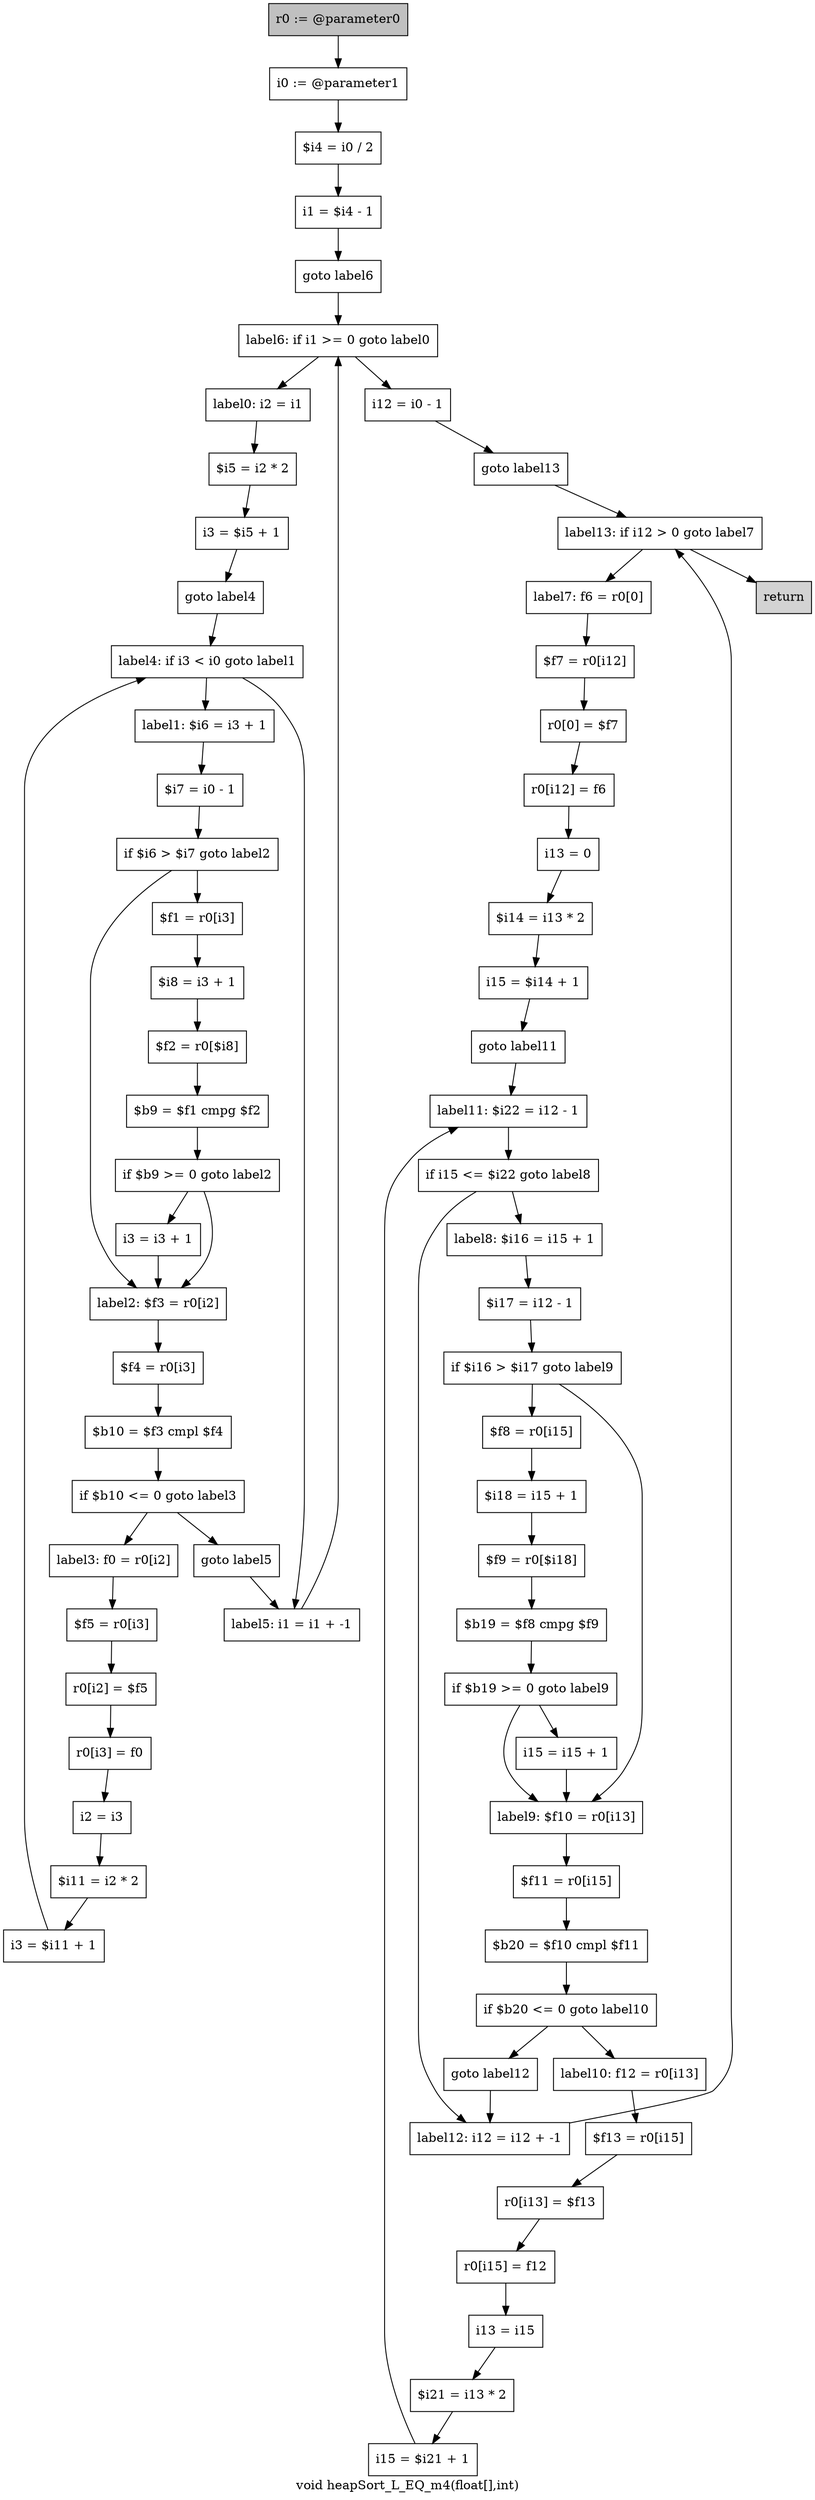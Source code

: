 digraph "void heapSort_L_EQ_m4(float[],int)" {
    label="void heapSort_L_EQ_m4(float[],int)";
    node [shape=box];
    "0" [style=filled,fillcolor=gray,label="r0 := @parameter0",];
    "1" [label="i0 := @parameter1",];
    "0"->"1";
    "2" [label="$i4 = i0 / 2",];
    "1"->"2";
    "3" [label="i1 = $i4 - 1",];
    "2"->"3";
    "4" [label="goto label6",];
    "3"->"4";
    "32" [label="label6: if i1 >= 0 goto label0",];
    "4"->"32";
    "5" [label="label0: i2 = i1",];
    "6" [label="$i5 = i2 * 2",];
    "5"->"6";
    "7" [label="i3 = $i5 + 1",];
    "6"->"7";
    "8" [label="goto label4",];
    "7"->"8";
    "30" [label="label4: if i3 < i0 goto label1",];
    "8"->"30";
    "9" [label="label1: $i6 = i3 + 1",];
    "10" [label="$i7 = i0 - 1",];
    "9"->"10";
    "11" [label="if $i6 > $i7 goto label2",];
    "10"->"11";
    "12" [label="$f1 = r0[i3]",];
    "11"->"12";
    "18" [label="label2: $f3 = r0[i2]",];
    "11"->"18";
    "13" [label="$i8 = i3 + 1",];
    "12"->"13";
    "14" [label="$f2 = r0[$i8]",];
    "13"->"14";
    "15" [label="$b9 = $f1 cmpg $f2",];
    "14"->"15";
    "16" [label="if $b9 >= 0 goto label2",];
    "15"->"16";
    "17" [label="i3 = i3 + 1",];
    "16"->"17";
    "16"->"18";
    "17"->"18";
    "19" [label="$f4 = r0[i3]",];
    "18"->"19";
    "20" [label="$b10 = $f3 cmpl $f4",];
    "19"->"20";
    "21" [label="if $b10 <= 0 goto label3",];
    "20"->"21";
    "22" [label="goto label5",];
    "21"->"22";
    "23" [label="label3: f0 = r0[i2]",];
    "21"->"23";
    "31" [label="label5: i1 = i1 + -1",];
    "22"->"31";
    "24" [label="$f5 = r0[i3]",];
    "23"->"24";
    "25" [label="r0[i2] = $f5",];
    "24"->"25";
    "26" [label="r0[i3] = f0",];
    "25"->"26";
    "27" [label="i2 = i3",];
    "26"->"27";
    "28" [label="$i11 = i2 * 2",];
    "27"->"28";
    "29" [label="i3 = $i11 + 1",];
    "28"->"29";
    "29"->"30";
    "30"->"9";
    "30"->"31";
    "31"->"32";
    "32"->"5";
    "33" [label="i12 = i0 - 1",];
    "32"->"33";
    "34" [label="goto label13",];
    "33"->"34";
    "67" [label="label13: if i12 > 0 goto label7",];
    "34"->"67";
    "35" [label="label7: f6 = r0[0]",];
    "36" [label="$f7 = r0[i12]",];
    "35"->"36";
    "37" [label="r0[0] = $f7",];
    "36"->"37";
    "38" [label="r0[i12] = f6",];
    "37"->"38";
    "39" [label="i13 = 0",];
    "38"->"39";
    "40" [label="$i14 = i13 * 2",];
    "39"->"40";
    "41" [label="i15 = $i14 + 1",];
    "40"->"41";
    "42" [label="goto label11",];
    "41"->"42";
    "64" [label="label11: $i22 = i12 - 1",];
    "42"->"64";
    "43" [label="label8: $i16 = i15 + 1",];
    "44" [label="$i17 = i12 - 1",];
    "43"->"44";
    "45" [label="if $i16 > $i17 goto label9",];
    "44"->"45";
    "46" [label="$f8 = r0[i15]",];
    "45"->"46";
    "52" [label="label9: $f10 = r0[i13]",];
    "45"->"52";
    "47" [label="$i18 = i15 + 1",];
    "46"->"47";
    "48" [label="$f9 = r0[$i18]",];
    "47"->"48";
    "49" [label="$b19 = $f8 cmpg $f9",];
    "48"->"49";
    "50" [label="if $b19 >= 0 goto label9",];
    "49"->"50";
    "51" [label="i15 = i15 + 1",];
    "50"->"51";
    "50"->"52";
    "51"->"52";
    "53" [label="$f11 = r0[i15]",];
    "52"->"53";
    "54" [label="$b20 = $f10 cmpl $f11",];
    "53"->"54";
    "55" [label="if $b20 <= 0 goto label10",];
    "54"->"55";
    "56" [label="goto label12",];
    "55"->"56";
    "57" [label="label10: f12 = r0[i13]",];
    "55"->"57";
    "66" [label="label12: i12 = i12 + -1",];
    "56"->"66";
    "58" [label="$f13 = r0[i15]",];
    "57"->"58";
    "59" [label="r0[i13] = $f13",];
    "58"->"59";
    "60" [label="r0[i15] = f12",];
    "59"->"60";
    "61" [label="i13 = i15",];
    "60"->"61";
    "62" [label="$i21 = i13 * 2",];
    "61"->"62";
    "63" [label="i15 = $i21 + 1",];
    "62"->"63";
    "63"->"64";
    "65" [label="if i15 <= $i22 goto label8",];
    "64"->"65";
    "65"->"43";
    "65"->"66";
    "66"->"67";
    "67"->"35";
    "68" [style=filled,fillcolor=lightgray,label="return",];
    "67"->"68";
}
